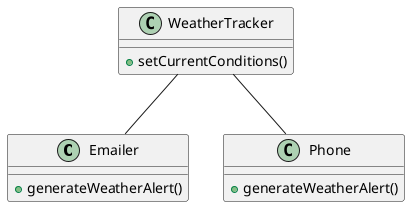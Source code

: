 @startuml
class Emailer{
+ generateWeatherAlert()
}
class Phone{
+ generateWeatherAlert()
}
class WeatherTracker{
+ setCurrentConditions()
}
WeatherTracker -- Emailer
WeatherTracker -- Phone
@enduml